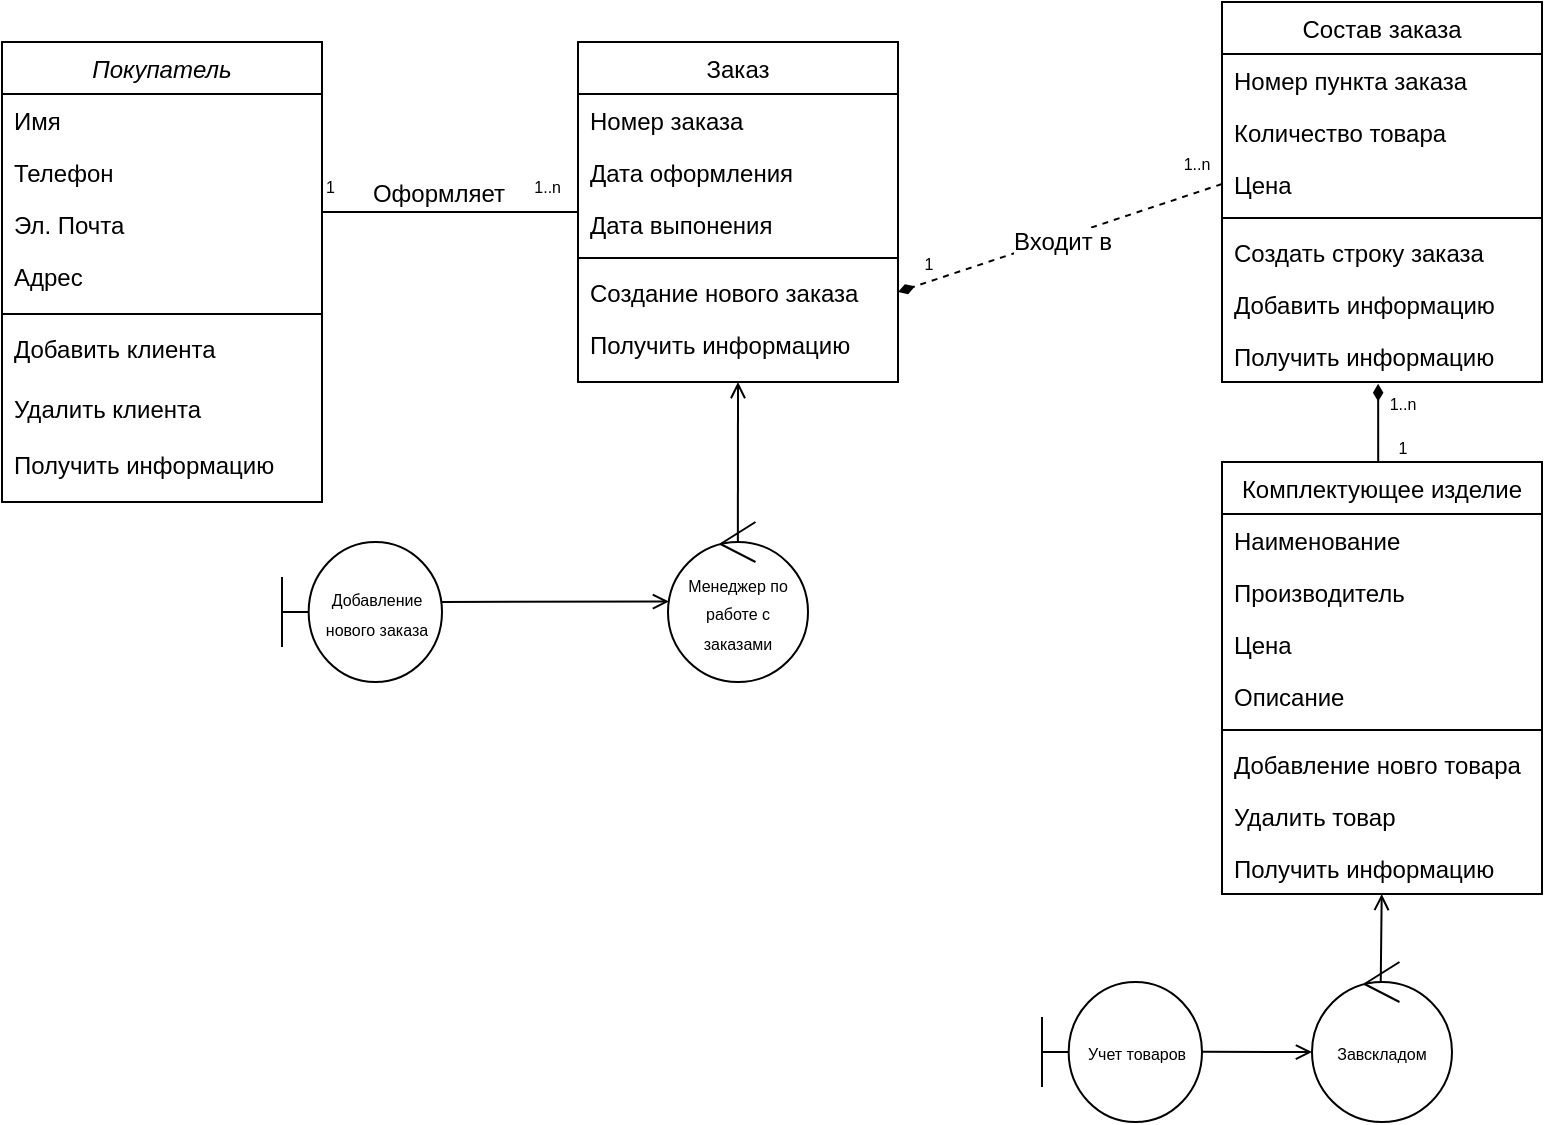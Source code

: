 <mxfile version="20.5.1"><diagram id="sq5tUa9uOOfnAcCKqO6m" name="Страница 1"><mxGraphModel dx="1315" dy="720" grid="1" gridSize="10" guides="1" tooltips="1" connect="1" arrows="1" fold="1" page="1" pageScale="1" pageWidth="827" pageHeight="1169" math="0" shadow="0"><root><mxCell id="0"/><mxCell id="1" parent="0"/><mxCell id="co63qGfx2RiiY_eD4GLx-1" value="Покупатель" style="swimlane;fontStyle=2;align=center;verticalAlign=top;childLayout=stackLayout;horizontal=1;startSize=26;horizontalStack=0;resizeParent=1;resizeLast=0;collapsible=1;marginBottom=0;rounded=0;shadow=0;strokeWidth=1;" vertex="1" parent="1"><mxGeometry x="20" y="70" width="160" height="230" as="geometry"><mxRectangle x="230" y="140" width="160" height="26" as="alternateBounds"/></mxGeometry></mxCell><mxCell id="co63qGfx2RiiY_eD4GLx-2" value="Имя" style="text;align=left;verticalAlign=top;spacingLeft=4;spacingRight=4;overflow=hidden;rotatable=0;points=[[0,0.5],[1,0.5]];portConstraint=eastwest;" vertex="1" parent="co63qGfx2RiiY_eD4GLx-1"><mxGeometry y="26" width="160" height="26" as="geometry"/></mxCell><mxCell id="co63qGfx2RiiY_eD4GLx-3" value="Телефон" style="text;align=left;verticalAlign=top;spacingLeft=4;spacingRight=4;overflow=hidden;rotatable=0;points=[[0,0.5],[1,0.5]];portConstraint=eastwest;rounded=0;shadow=0;html=0;" vertex="1" parent="co63qGfx2RiiY_eD4GLx-1"><mxGeometry y="52" width="160" height="26" as="geometry"/></mxCell><mxCell id="co63qGfx2RiiY_eD4GLx-4" value="Эл. Почта" style="text;align=left;verticalAlign=top;spacingLeft=4;spacingRight=4;overflow=hidden;rotatable=0;points=[[0,0.5],[1,0.5]];portConstraint=eastwest;rounded=0;shadow=0;html=0;" vertex="1" parent="co63qGfx2RiiY_eD4GLx-1"><mxGeometry y="78" width="160" height="26" as="geometry"/></mxCell><mxCell id="co63qGfx2RiiY_eD4GLx-5" value="Адрес" style="text;align=left;verticalAlign=top;spacingLeft=4;spacingRight=4;overflow=hidden;rotatable=0;points=[[0,0.5],[1,0.5]];portConstraint=eastwest;" vertex="1" parent="co63qGfx2RiiY_eD4GLx-1"><mxGeometry y="104" width="160" height="28" as="geometry"/></mxCell><mxCell id="co63qGfx2RiiY_eD4GLx-6" value="" style="line;html=1;strokeWidth=1;align=left;verticalAlign=middle;spacingTop=-1;spacingLeft=3;spacingRight=3;rotatable=0;labelPosition=right;points=[];portConstraint=eastwest;" vertex="1" parent="co63qGfx2RiiY_eD4GLx-1"><mxGeometry y="132" width="160" height="8" as="geometry"/></mxCell><mxCell id="co63qGfx2RiiY_eD4GLx-7" value="Добавить клиента" style="text;align=left;verticalAlign=top;spacingLeft=4;spacingRight=4;overflow=hidden;rotatable=0;points=[[0,0.5],[1,0.5]];portConstraint=eastwest;" vertex="1" parent="co63qGfx2RiiY_eD4GLx-1"><mxGeometry y="140" width="160" height="30" as="geometry"/></mxCell><mxCell id="co63qGfx2RiiY_eD4GLx-8" value="Удалить клиента" style="text;align=left;verticalAlign=top;spacingLeft=4;spacingRight=4;overflow=hidden;rotatable=0;points=[[0,0.5],[1,0.5]];portConstraint=eastwest;" vertex="1" parent="co63qGfx2RiiY_eD4GLx-1"><mxGeometry y="170" width="160" height="28" as="geometry"/></mxCell><mxCell id="co63qGfx2RiiY_eD4GLx-9" value="Получить информацию" style="text;align=left;verticalAlign=top;spacingLeft=4;spacingRight=4;overflow=hidden;rotatable=0;points=[[0,0.5],[1,0.5]];portConstraint=eastwest;" vertex="1" parent="co63qGfx2RiiY_eD4GLx-1"><mxGeometry y="198" width="160" height="28" as="geometry"/></mxCell><mxCell id="co63qGfx2RiiY_eD4GLx-10" value="Состав заказа" style="swimlane;fontStyle=0;align=center;verticalAlign=top;childLayout=stackLayout;horizontal=1;startSize=26;horizontalStack=0;resizeParent=1;resizeLast=0;collapsible=1;marginBottom=0;rounded=0;shadow=0;strokeWidth=1;" vertex="1" parent="1"><mxGeometry x="630" y="50" width="160" height="190" as="geometry"><mxRectangle x="130" y="380" width="160" height="26" as="alternateBounds"/></mxGeometry></mxCell><mxCell id="co63qGfx2RiiY_eD4GLx-11" value="Номер пункта заказа" style="text;align=left;verticalAlign=top;spacingLeft=4;spacingRight=4;overflow=hidden;rotatable=0;points=[[0,0.5],[1,0.5]];portConstraint=eastwest;" vertex="1" parent="co63qGfx2RiiY_eD4GLx-10"><mxGeometry y="26" width="160" height="26" as="geometry"/></mxCell><mxCell id="co63qGfx2RiiY_eD4GLx-12" value="Количество товара" style="text;align=left;verticalAlign=top;spacingLeft=4;spacingRight=4;overflow=hidden;rotatable=0;points=[[0,0.5],[1,0.5]];portConstraint=eastwest;rounded=0;shadow=0;html=0;" vertex="1" parent="co63qGfx2RiiY_eD4GLx-10"><mxGeometry y="52" width="160" height="26" as="geometry"/></mxCell><mxCell id="co63qGfx2RiiY_eD4GLx-13" value="Цена" style="text;align=left;verticalAlign=top;spacingLeft=4;spacingRight=4;overflow=hidden;rotatable=0;points=[[0,0.5],[1,0.5]];portConstraint=eastwest;" vertex="1" parent="co63qGfx2RiiY_eD4GLx-10"><mxGeometry y="78" width="160" height="26" as="geometry"/></mxCell><mxCell id="co63qGfx2RiiY_eD4GLx-14" value="" style="line;html=1;strokeWidth=1;align=left;verticalAlign=middle;spacingTop=-1;spacingLeft=3;spacingRight=3;rotatable=0;labelPosition=right;points=[];portConstraint=eastwest;" vertex="1" parent="co63qGfx2RiiY_eD4GLx-10"><mxGeometry y="104" width="160" height="8" as="geometry"/></mxCell><mxCell id="co63qGfx2RiiY_eD4GLx-15" value="Создать строку заказа" style="text;align=left;verticalAlign=top;spacingLeft=4;spacingRight=4;overflow=hidden;rotatable=0;points=[[0,0.5],[1,0.5]];portConstraint=eastwest;fontStyle=0" vertex="1" parent="co63qGfx2RiiY_eD4GLx-10"><mxGeometry y="112" width="160" height="26" as="geometry"/></mxCell><mxCell id="co63qGfx2RiiY_eD4GLx-16" value="Добавить информацию" style="text;align=left;verticalAlign=top;spacingLeft=4;spacingRight=4;overflow=hidden;rotatable=0;points=[[0,0.5],[1,0.5]];portConstraint=eastwest;fontStyle=0" vertex="1" parent="co63qGfx2RiiY_eD4GLx-10"><mxGeometry y="138" width="160" height="26" as="geometry"/></mxCell><mxCell id="co63qGfx2RiiY_eD4GLx-17" value="Получить информацию" style="text;align=left;verticalAlign=top;spacingLeft=4;spacingRight=4;overflow=hidden;rotatable=0;points=[[0,0.5],[1,0.5]];portConstraint=eastwest;fontStyle=0" vertex="1" parent="co63qGfx2RiiY_eD4GLx-10"><mxGeometry y="164" width="160" height="26" as="geometry"/></mxCell><mxCell id="co63qGfx2RiiY_eD4GLx-18" style="edgeStyle=none;rounded=0;orthogonalLoop=1;jettySize=auto;html=1;exitX=0.5;exitY=1;exitDx=0;exitDy=0;entryX=0.499;entryY=0.25;entryDx=0;entryDy=0;entryPerimeter=0;fontSize=12;endArrow=none;endFill=0;startArrow=open;startFill=0;" edge="1" parent="1" source="co63qGfx2RiiY_eD4GLx-19" target="co63qGfx2RiiY_eD4GLx-34"><mxGeometry relative="1" as="geometry"/></mxCell><mxCell id="co63qGfx2RiiY_eD4GLx-19" value="Заказ" style="swimlane;fontStyle=0;align=center;verticalAlign=top;childLayout=stackLayout;horizontal=1;startSize=26;horizontalStack=0;resizeParent=1;resizeLast=0;collapsible=1;marginBottom=0;rounded=0;shadow=0;strokeWidth=1;" vertex="1" parent="1"><mxGeometry x="308" y="70" width="160" height="170" as="geometry"><mxRectangle x="550" y="140" width="160" height="26" as="alternateBounds"/></mxGeometry></mxCell><mxCell id="co63qGfx2RiiY_eD4GLx-20" value="Номер заказа" style="text;align=left;verticalAlign=top;spacingLeft=4;spacingRight=4;overflow=hidden;rotatable=0;points=[[0,0.5],[1,0.5]];portConstraint=eastwest;" vertex="1" parent="co63qGfx2RiiY_eD4GLx-19"><mxGeometry y="26" width="160" height="26" as="geometry"/></mxCell><mxCell id="co63qGfx2RiiY_eD4GLx-21" value="Дата оформления" style="text;align=left;verticalAlign=top;spacingLeft=4;spacingRight=4;overflow=hidden;rotatable=0;points=[[0,0.5],[1,0.5]];portConstraint=eastwest;rounded=0;shadow=0;html=0;" vertex="1" parent="co63qGfx2RiiY_eD4GLx-19"><mxGeometry y="52" width="160" height="26" as="geometry"/></mxCell><mxCell id="co63qGfx2RiiY_eD4GLx-22" value="Дата выпонения" style="text;align=left;verticalAlign=top;spacingLeft=4;spacingRight=4;overflow=hidden;rotatable=0;points=[[0,0.5],[1,0.5]];portConstraint=eastwest;rounded=0;shadow=0;html=0;" vertex="1" parent="co63qGfx2RiiY_eD4GLx-19"><mxGeometry y="78" width="160" height="26" as="geometry"/></mxCell><mxCell id="co63qGfx2RiiY_eD4GLx-23" value="" style="line;html=1;strokeWidth=1;align=left;verticalAlign=middle;spacingTop=-1;spacingLeft=3;spacingRight=3;rotatable=0;labelPosition=right;points=[];portConstraint=eastwest;" vertex="1" parent="co63qGfx2RiiY_eD4GLx-19"><mxGeometry y="104" width="160" height="8" as="geometry"/></mxCell><mxCell id="co63qGfx2RiiY_eD4GLx-24" value="Создание нового заказа" style="text;align=left;verticalAlign=top;spacingLeft=4;spacingRight=4;overflow=hidden;rotatable=0;points=[[0,0.5],[1,0.5]];portConstraint=eastwest;" vertex="1" parent="co63qGfx2RiiY_eD4GLx-19"><mxGeometry y="112" width="160" height="26" as="geometry"/></mxCell><mxCell id="co63qGfx2RiiY_eD4GLx-25" value="Получить информацию" style="text;align=left;verticalAlign=top;spacingLeft=4;spacingRight=4;overflow=hidden;rotatable=0;points=[[0,0.5],[1,0.5]];portConstraint=eastwest;" vertex="1" parent="co63qGfx2RiiY_eD4GLx-19"><mxGeometry y="138" width="160" height="26" as="geometry"/></mxCell><mxCell id="co63qGfx2RiiY_eD4GLx-26" value="" style="endArrow=none;shadow=0;strokeWidth=1;rounded=0;endFill=0;edgeStyle=elbowEdgeStyle;elbow=vertical;" edge="1" parent="1" source="co63qGfx2RiiY_eD4GLx-1" target="co63qGfx2RiiY_eD4GLx-19"><mxGeometry x="0.5" y="41" relative="1" as="geometry"><mxPoint x="180" y="142" as="sourcePoint"/><mxPoint x="340" y="142" as="targetPoint"/><mxPoint x="-40" y="32" as="offset"/></mxGeometry></mxCell><mxCell id="co63qGfx2RiiY_eD4GLx-27" value="1" style="resizable=0;align=left;verticalAlign=bottom;labelBackgroundColor=none;fontSize=8;" connectable="0" vertex="1" parent="co63qGfx2RiiY_eD4GLx-26"><mxGeometry x="-1" relative="1" as="geometry"><mxPoint y="-5" as="offset"/></mxGeometry></mxCell><mxCell id="co63qGfx2RiiY_eD4GLx-28" value="1..n" style="resizable=0;align=right;verticalAlign=bottom;labelBackgroundColor=none;fontSize=8;" connectable="0" vertex="1" parent="co63qGfx2RiiY_eD4GLx-26"><mxGeometry x="1" relative="1" as="geometry"><mxPoint x="-7" y="-5" as="offset"/></mxGeometry></mxCell><mxCell id="co63qGfx2RiiY_eD4GLx-29" value="Оформляет" style="text;html=1;resizable=0;points=[];;align=center;verticalAlign=middle;labelBackgroundColor=none;rounded=0;shadow=0;strokeWidth=1;fontSize=12;" vertex="1" connectable="0" parent="co63qGfx2RiiY_eD4GLx-26"><mxGeometry x="0.5" y="49" relative="1" as="geometry"><mxPoint x="-38" y="40" as="offset"/></mxGeometry></mxCell><mxCell id="co63qGfx2RiiY_eD4GLx-30" style="rounded=0;orthogonalLoop=1;jettySize=auto;html=1;exitX=0;exitY=0.5;exitDx=0;exitDy=0;entryX=1;entryY=0.5;entryDx=0;entryDy=0;dashed=1;fontSize=12;endArrow=diamondThin;endFill=1;" edge="1" parent="1" source="co63qGfx2RiiY_eD4GLx-13" target="co63qGfx2RiiY_eD4GLx-24"><mxGeometry relative="1" as="geometry"/></mxCell><mxCell id="co63qGfx2RiiY_eD4GLx-31" value="&lt;font style=&quot;font-size: 8px;&quot;&gt;1&lt;/font&gt;" style="edgeLabel;html=1;align=center;verticalAlign=middle;resizable=0;points=[];fontSize=12;" vertex="1" connectable="0" parent="co63qGfx2RiiY_eD4GLx-30"><mxGeometry x="0.816" y="-2" relative="1" as="geometry"><mxPoint y="-8" as="offset"/></mxGeometry></mxCell><mxCell id="co63qGfx2RiiY_eD4GLx-32" value="&lt;font style=&quot;font-size: 8px;&quot;&gt;1..n&lt;/font&gt;" style="edgeLabel;html=1;align=center;verticalAlign=middle;resizable=0;points=[];fontSize=12;" vertex="1" connectable="0" parent="co63qGfx2RiiY_eD4GLx-30"><mxGeometry x="-0.829" y="1" relative="1" as="geometry"><mxPoint y="-17" as="offset"/></mxGeometry></mxCell><mxCell id="co63qGfx2RiiY_eD4GLx-33" value="Входит в" style="edgeLabel;html=1;align=center;verticalAlign=middle;resizable=0;points=[];fontSize=12;" vertex="1" connectable="0" parent="co63qGfx2RiiY_eD4GLx-30"><mxGeometry x="0.109" y="-1" relative="1" as="geometry"><mxPoint x="10" as="offset"/></mxGeometry></mxCell><mxCell id="co63qGfx2RiiY_eD4GLx-34" value="&lt;font style=&quot;font-size: 8px;&quot;&gt;Менеджер по работе с заказами&lt;/font&gt;" style="ellipse;shape=umlControl;whiteSpace=wrap;html=1;fontSize=12;" vertex="1" parent="1"><mxGeometry x="353" y="310" width="70" height="80" as="geometry"/></mxCell><mxCell id="co63qGfx2RiiY_eD4GLx-35" value="&lt;font style=&quot;font-size: 8px;&quot;&gt;Добавление нового заказа&lt;/font&gt;" style="shape=umlBoundary;whiteSpace=wrap;html=1;fontSize=12;" vertex="1" parent="1"><mxGeometry x="160" y="320" width="80" height="70" as="geometry"/></mxCell><mxCell id="co63qGfx2RiiY_eD4GLx-36" value="" style="endArrow=open;endFill=1;endSize=6;html=1;rounded=0;fontSize=12;entryX=0.007;entryY=0.497;entryDx=0;entryDy=0;entryPerimeter=0;exitX=0.996;exitY=0.428;exitDx=0;exitDy=0;exitPerimeter=0;jumpSize=6;" edge="1" parent="1" target="co63qGfx2RiiY_eD4GLx-34" source="co63qGfx2RiiY_eD4GLx-35"><mxGeometry width="160" relative="1" as="geometry"><mxPoint x="260" y="349.76" as="sourcePoint"/><mxPoint x="350" y="350" as="targetPoint"/></mxGeometry></mxCell><mxCell id="co63qGfx2RiiY_eD4GLx-46" style="edgeStyle=orthogonalEdgeStyle;rounded=0;orthogonalLoop=1;jettySize=auto;html=1;exitX=0.5;exitY=0;exitDx=0;exitDy=0;entryX=0.488;entryY=1.032;entryDx=0;entryDy=0;entryPerimeter=0;endArrow=diamondThin;endFill=1;" edge="1" parent="1" source="co63qGfx2RiiY_eD4GLx-37" target="co63qGfx2RiiY_eD4GLx-17"><mxGeometry relative="1" as="geometry"/></mxCell><mxCell id="co63qGfx2RiiY_eD4GLx-47" value="&lt;font style=&quot;font-size: 8px;&quot;&gt;1..n&lt;/font&gt;" style="edgeLabel;html=1;align=center;verticalAlign=middle;resizable=0;points=[];" vertex="1" connectable="0" parent="co63qGfx2RiiY_eD4GLx-46"><mxGeometry x="0.547" relative="1" as="geometry"><mxPoint x="12" as="offset"/></mxGeometry></mxCell><mxCell id="co63qGfx2RiiY_eD4GLx-48" value="1" style="edgeLabel;html=1;align=center;verticalAlign=middle;resizable=0;points=[];fontSize=8;" vertex="1" connectable="0" parent="co63qGfx2RiiY_eD4GLx-46"><mxGeometry x="-0.551" y="-1" relative="1" as="geometry"><mxPoint x="11" as="offset"/></mxGeometry></mxCell><mxCell id="co63qGfx2RiiY_eD4GLx-37" value="Комплектующее изделие" style="swimlane;fontStyle=0;align=center;verticalAlign=top;childLayout=stackLayout;horizontal=1;startSize=26;horizontalStack=0;resizeParent=1;resizeLast=0;collapsible=1;marginBottom=0;rounded=0;shadow=0;strokeWidth=1;" vertex="1" parent="1"><mxGeometry x="630" y="280" width="160" height="216" as="geometry"><mxRectangle x="130" y="380" width="160" height="26" as="alternateBounds"/></mxGeometry></mxCell><mxCell id="co63qGfx2RiiY_eD4GLx-38" value="Наименование" style="text;align=left;verticalAlign=top;spacingLeft=4;spacingRight=4;overflow=hidden;rotatable=0;points=[[0,0.5],[1,0.5]];portConstraint=eastwest;" vertex="1" parent="co63qGfx2RiiY_eD4GLx-37"><mxGeometry y="26" width="160" height="26" as="geometry"/></mxCell><mxCell id="co63qGfx2RiiY_eD4GLx-39" value="Производитель" style="text;align=left;verticalAlign=top;spacingLeft=4;spacingRight=4;overflow=hidden;rotatable=0;points=[[0,0.5],[1,0.5]];portConstraint=eastwest;rounded=0;shadow=0;html=0;" vertex="1" parent="co63qGfx2RiiY_eD4GLx-37"><mxGeometry y="52" width="160" height="26" as="geometry"/></mxCell><mxCell id="co63qGfx2RiiY_eD4GLx-40" value="Цена" style="text;align=left;verticalAlign=top;spacingLeft=4;spacingRight=4;overflow=hidden;rotatable=0;points=[[0,0.5],[1,0.5]];portConstraint=eastwest;" vertex="1" parent="co63qGfx2RiiY_eD4GLx-37"><mxGeometry y="78" width="160" height="26" as="geometry"/></mxCell><mxCell id="co63qGfx2RiiY_eD4GLx-42" value="Описание" style="text;align=left;verticalAlign=top;spacingLeft=4;spacingRight=4;overflow=hidden;rotatable=0;points=[[0,0.5],[1,0.5]];portConstraint=eastwest;fontStyle=0" vertex="1" parent="co63qGfx2RiiY_eD4GLx-37"><mxGeometry y="104" width="160" height="26" as="geometry"/></mxCell><mxCell id="co63qGfx2RiiY_eD4GLx-41" value="" style="line;html=1;strokeWidth=1;align=left;verticalAlign=middle;spacingTop=-1;spacingLeft=3;spacingRight=3;rotatable=0;labelPosition=right;points=[];portConstraint=eastwest;" vertex="1" parent="co63qGfx2RiiY_eD4GLx-37"><mxGeometry y="130" width="160" height="8" as="geometry"/></mxCell><mxCell id="co63qGfx2RiiY_eD4GLx-43" value="Добавление новго товара" style="text;align=left;verticalAlign=top;spacingLeft=4;spacingRight=4;overflow=hidden;rotatable=0;points=[[0,0.5],[1,0.5]];portConstraint=eastwest;fontStyle=0" vertex="1" parent="co63qGfx2RiiY_eD4GLx-37"><mxGeometry y="138" width="160" height="26" as="geometry"/></mxCell><mxCell id="co63qGfx2RiiY_eD4GLx-44" value="Удалить товар" style="text;align=left;verticalAlign=top;spacingLeft=4;spacingRight=4;overflow=hidden;rotatable=0;points=[[0,0.5],[1,0.5]];portConstraint=eastwest;fontStyle=0" vertex="1" parent="co63qGfx2RiiY_eD4GLx-37"><mxGeometry y="164" width="160" height="26" as="geometry"/></mxCell><mxCell id="co63qGfx2RiiY_eD4GLx-45" value="Получить информацию" style="text;align=left;verticalAlign=top;spacingLeft=4;spacingRight=4;overflow=hidden;rotatable=0;points=[[0,0.5],[1,0.5]];portConstraint=eastwest;fontStyle=0" vertex="1" parent="co63qGfx2RiiY_eD4GLx-37"><mxGeometry y="190" width="160" height="26" as="geometry"/></mxCell><mxCell id="co63qGfx2RiiY_eD4GLx-51" value="&lt;font style=&quot;font-size: 8px;&quot;&gt;Учет товаров&lt;/font&gt;" style="shape=umlBoundary;whiteSpace=wrap;html=1;fontSize=12;" vertex="1" parent="1"><mxGeometry x="540" y="540" width="80" height="70" as="geometry"/></mxCell><mxCell id="co63qGfx2RiiY_eD4GLx-52" value="&lt;font style=&quot;font-size: 8px;&quot;&gt;Завскладом&lt;/font&gt;" style="ellipse;shape=umlControl;whiteSpace=wrap;html=1;fontSize=12;" vertex="1" parent="1"><mxGeometry x="675" y="530" width="70" height="80" as="geometry"/></mxCell><mxCell id="co63qGfx2RiiY_eD4GLx-53" value="" style="endArrow=open;endFill=1;endSize=6;html=1;rounded=0;fontSize=8;jumpSize=6;exitX=0.491;exitY=0.123;exitDx=0;exitDy=0;exitPerimeter=0;" edge="1" parent="1" source="co63qGfx2RiiY_eD4GLx-52" target="co63qGfx2RiiY_eD4GLx-45"><mxGeometry width="160" relative="1" as="geometry"><mxPoint x="470" y="420" as="sourcePoint"/><mxPoint x="630" y="420" as="targetPoint"/></mxGeometry></mxCell><mxCell id="co63qGfx2RiiY_eD4GLx-55" value="" style="endArrow=open;endFill=1;endSize=6;html=1;rounded=0;fontSize=8;jumpSize=6;exitX=0.998;exitY=0.499;exitDx=0;exitDy=0;exitPerimeter=0;entryX=0;entryY=0.563;entryDx=0;entryDy=0;entryPerimeter=0;" edge="1" parent="1" source="co63qGfx2RiiY_eD4GLx-51" target="co63qGfx2RiiY_eD4GLx-52"><mxGeometry width="160" relative="1" as="geometry"><mxPoint x="719.37" y="549.84" as="sourcePoint"/><mxPoint x="719.856" y="506" as="targetPoint"/></mxGeometry></mxCell></root></mxGraphModel></diagram></mxfile>